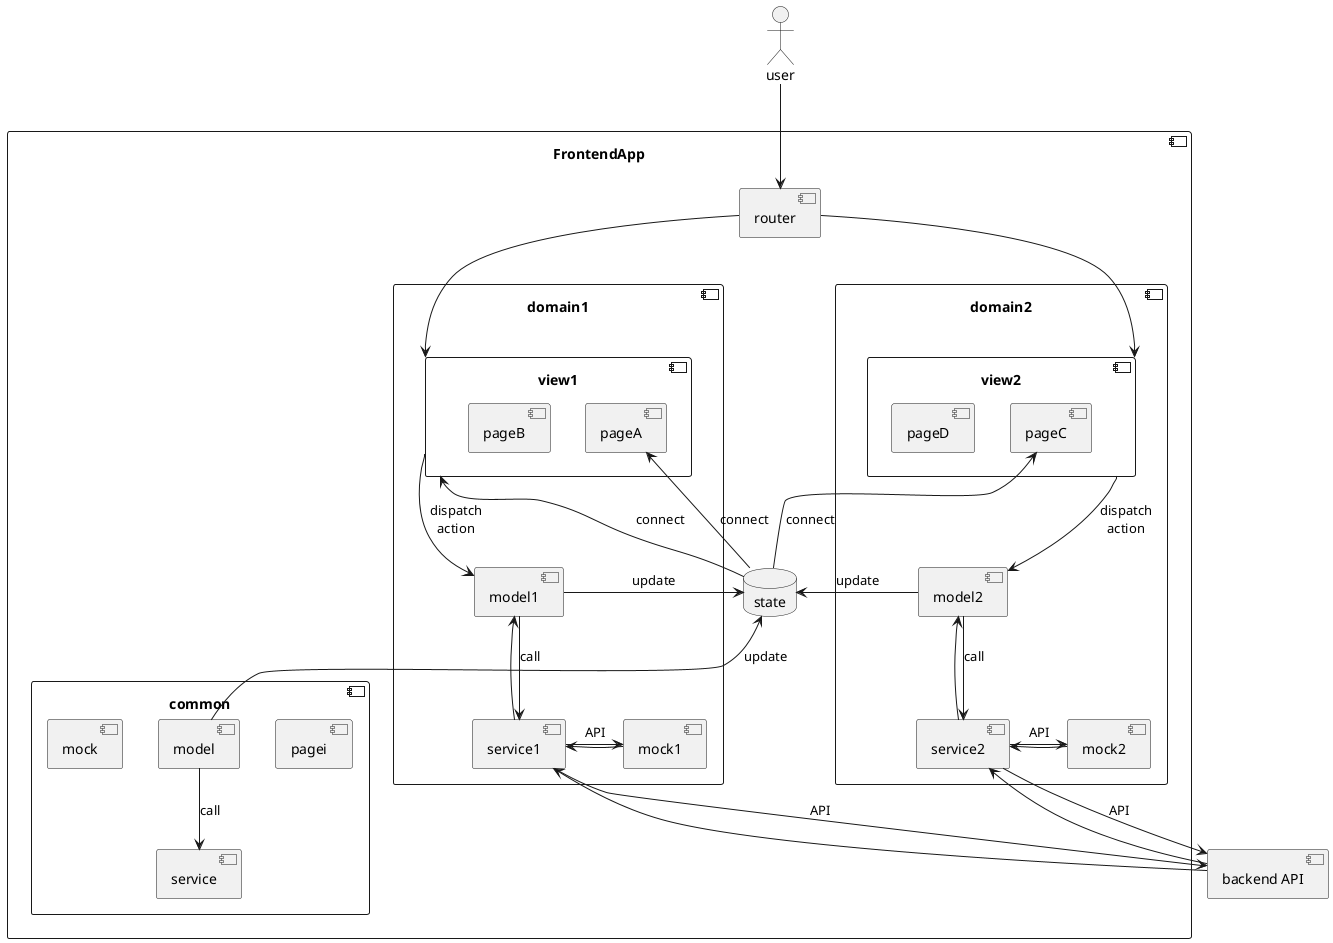 @startuml

actor user
component "backend API" as backend
component "FrontendApp\n" {
    component router
    database state
    component "domain1\n" {
        component view1 {
            component pageA as vA
            component pageB as vB
        }
        component model1
        component service1
        component mock1

        view1 -down-> model1 : dispatch\naction
        state -up-> view1 : connect
        model1 -up-> state : update
        model1 -down-> service1 : call
        service1 -up-> model1
        service1 -down-> backend : API
        backend -up-> service1

        service1 -right-> mock1 : API
        mock1 -left-> service1
    }
    
    component "domain2\n" {
        component view2 {
            component pageC as vC
            component pageD as vD
        }
        component model2
        component service2
        component mock2

        view2 -down-> model2 : dispatch\naction
        model2 -up-> state : update
        model2 -down-> service2 : call
        service2 -up-> model2
        service2 -down-> backend : API
        backend -up-> service2

        service2 -right-> mock2 : API
        mock2 -left-> service2
    }
    component common {
        component pagei as vi
        [model]
        [service]
        [mock]

        state -up-> vA : connect 
        state -up-> vC : connect 
        model -down-> service : call
        model -up-> state : update
    }
    router -down-> view1
    router -down-> view2
}
user -down-> router


@enduml